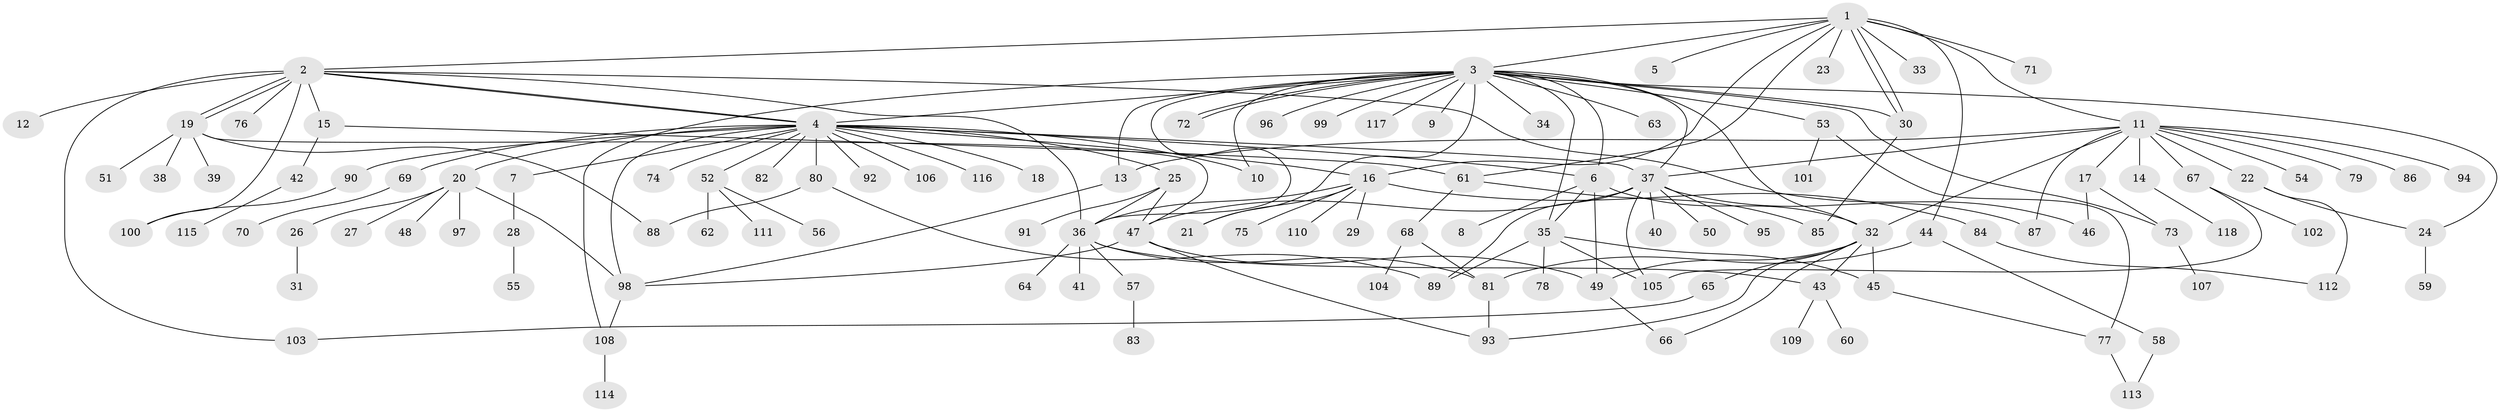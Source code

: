 // Generated by graph-tools (version 1.1) at 2025/14/03/09/25 04:14:46]
// undirected, 118 vertices, 167 edges
graph export_dot {
graph [start="1"]
  node [color=gray90,style=filled];
  1;
  2;
  3;
  4;
  5;
  6;
  7;
  8;
  9;
  10;
  11;
  12;
  13;
  14;
  15;
  16;
  17;
  18;
  19;
  20;
  21;
  22;
  23;
  24;
  25;
  26;
  27;
  28;
  29;
  30;
  31;
  32;
  33;
  34;
  35;
  36;
  37;
  38;
  39;
  40;
  41;
  42;
  43;
  44;
  45;
  46;
  47;
  48;
  49;
  50;
  51;
  52;
  53;
  54;
  55;
  56;
  57;
  58;
  59;
  60;
  61;
  62;
  63;
  64;
  65;
  66;
  67;
  68;
  69;
  70;
  71;
  72;
  73;
  74;
  75;
  76;
  77;
  78;
  79;
  80;
  81;
  82;
  83;
  84;
  85;
  86;
  87;
  88;
  89;
  90;
  91;
  92;
  93;
  94;
  95;
  96;
  97;
  98;
  99;
  100;
  101;
  102;
  103;
  104;
  105;
  106;
  107;
  108;
  109;
  110;
  111;
  112;
  113;
  114;
  115;
  116;
  117;
  118;
  1 -- 2;
  1 -- 3;
  1 -- 5;
  1 -- 11;
  1 -- 16;
  1 -- 23;
  1 -- 30;
  1 -- 30;
  1 -- 33;
  1 -- 44;
  1 -- 61;
  1 -- 71;
  2 -- 4;
  2 -- 4;
  2 -- 12;
  2 -- 15;
  2 -- 19;
  2 -- 19;
  2 -- 36;
  2 -- 46;
  2 -- 76;
  2 -- 100;
  2 -- 103;
  3 -- 4;
  3 -- 6;
  3 -- 9;
  3 -- 10;
  3 -- 13;
  3 -- 21;
  3 -- 24;
  3 -- 30;
  3 -- 32;
  3 -- 34;
  3 -- 35;
  3 -- 36;
  3 -- 37;
  3 -- 53;
  3 -- 63;
  3 -- 72;
  3 -- 72;
  3 -- 73;
  3 -- 96;
  3 -- 99;
  3 -- 108;
  3 -- 117;
  4 -- 6;
  4 -- 7;
  4 -- 10;
  4 -- 16;
  4 -- 18;
  4 -- 20;
  4 -- 25;
  4 -- 37;
  4 -- 52;
  4 -- 69;
  4 -- 74;
  4 -- 80;
  4 -- 82;
  4 -- 90;
  4 -- 92;
  4 -- 98;
  4 -- 106;
  4 -- 116;
  6 -- 8;
  6 -- 32;
  6 -- 35;
  6 -- 49;
  7 -- 28;
  11 -- 13;
  11 -- 14;
  11 -- 17;
  11 -- 22;
  11 -- 32;
  11 -- 37;
  11 -- 54;
  11 -- 67;
  11 -- 79;
  11 -- 86;
  11 -- 87;
  11 -- 94;
  13 -- 98;
  14 -- 118;
  15 -- 42;
  15 -- 61;
  16 -- 21;
  16 -- 29;
  16 -- 36;
  16 -- 75;
  16 -- 84;
  16 -- 110;
  17 -- 46;
  17 -- 73;
  19 -- 38;
  19 -- 39;
  19 -- 47;
  19 -- 51;
  19 -- 88;
  20 -- 26;
  20 -- 27;
  20 -- 48;
  20 -- 97;
  20 -- 98;
  22 -- 24;
  22 -- 112;
  24 -- 59;
  25 -- 36;
  25 -- 47;
  25 -- 91;
  26 -- 31;
  28 -- 55;
  30 -- 85;
  32 -- 43;
  32 -- 45;
  32 -- 49;
  32 -- 65;
  32 -- 66;
  32 -- 93;
  35 -- 45;
  35 -- 78;
  35 -- 89;
  35 -- 105;
  36 -- 41;
  36 -- 43;
  36 -- 57;
  36 -- 64;
  36 -- 81;
  37 -- 40;
  37 -- 47;
  37 -- 50;
  37 -- 87;
  37 -- 89;
  37 -- 95;
  37 -- 105;
  42 -- 115;
  43 -- 60;
  43 -- 109;
  44 -- 58;
  44 -- 81;
  45 -- 77;
  47 -- 49;
  47 -- 93;
  47 -- 98;
  49 -- 66;
  52 -- 56;
  52 -- 62;
  52 -- 111;
  53 -- 77;
  53 -- 101;
  57 -- 83;
  58 -- 113;
  61 -- 68;
  61 -- 85;
  65 -- 103;
  67 -- 102;
  67 -- 105;
  68 -- 81;
  68 -- 104;
  69 -- 70;
  73 -- 107;
  77 -- 113;
  80 -- 88;
  80 -- 89;
  81 -- 93;
  84 -- 112;
  90 -- 100;
  98 -- 108;
  108 -- 114;
}
